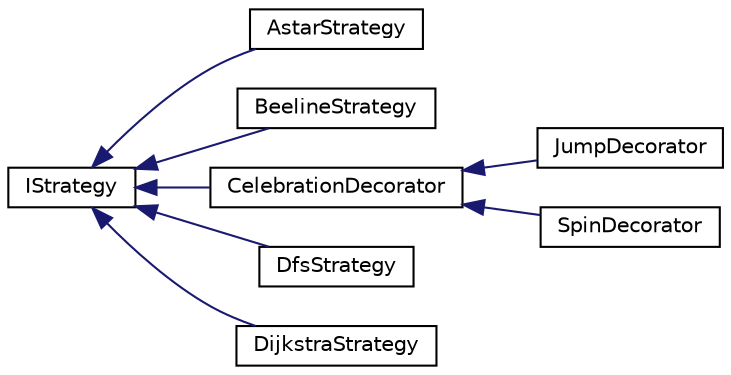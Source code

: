 digraph "Graphical Class Hierarchy"
{
 // LATEX_PDF_SIZE
  edge [fontname="Helvetica",fontsize="10",labelfontname="Helvetica",labelfontsize="10"];
  node [fontname="Helvetica",fontsize="10",shape=record];
  rankdir="LR";
  Node0 [label="IStrategy",height=0.2,width=0.4,color="black", fillcolor="white", style="filled",URL="$classIStrategy.html",tooltip="Strategy (routing) class."];
  Node0 -> Node1 [dir="back",color="midnightblue",fontsize="10",style="solid",fontname="Helvetica"];
  Node1 [label="AstarStrategy",height=0.2,width=0.4,color="black", fillcolor="white", style="filled",URL="$classAstarStrategy.html",tooltip="this class inhertis from the IStrategy class and is responsible for generating the beeline that the d..."];
  Node0 -> Node2 [dir="back",color="midnightblue",fontsize="10",style="solid",fontname="Helvetica"];
  Node2 [label="BeelineStrategy",height=0.2,width=0.4,color="black", fillcolor="white", style="filled",URL="$classBeelineStrategy.html",tooltip="this class inhertis from the IStrategy class and is responsible for generating the beeline that the d..."];
  Node0 -> Node3 [dir="back",color="midnightblue",fontsize="10",style="solid",fontname="Helvetica"];
  Node3 [label="CelebrationDecorator",height=0.2,width=0.4,color="black", fillcolor="white", style="filled",URL="$classCelebrationDecorator.html",tooltip="Celebration decorator class."];
  Node3 -> Node4 [dir="back",color="midnightblue",fontsize="10",style="solid",fontname="Helvetica"];
  Node4 [label="JumpDecorator",height=0.2,width=0.4,color="black", fillcolor="white", style="filled",URL="$classJumpDecorator.html",tooltip="Jump decorator class."];
  Node3 -> Node5 [dir="back",color="midnightblue",fontsize="10",style="solid",fontname="Helvetica"];
  Node5 [label="SpinDecorator",height=0.2,width=0.4,color="black", fillcolor="white", style="filled",URL="$classSpinDecorator.html",tooltip="Spin decorator class."];
  Node0 -> Node6 [dir="back",color="midnightblue",fontsize="10",style="solid",fontname="Helvetica"];
  Node6 [label="DfsStrategy",height=0.2,width=0.4,color="black", fillcolor="white", style="filled",URL="$classDfsStrategy.html",tooltip="this class inhertis from the IStrategy class and is responsible for generating the beeline that the d..."];
  Node0 -> Node7 [dir="back",color="midnightblue",fontsize="10",style="solid",fontname="Helvetica"];
  Node7 [label="DijkstraStrategy",height=0.2,width=0.4,color="black", fillcolor="white", style="filled",URL="$classDijkstraStrategy.html",tooltip="this class inhertis from the IStrategy class and is responsible for generating the beeline that the d..."];
}
